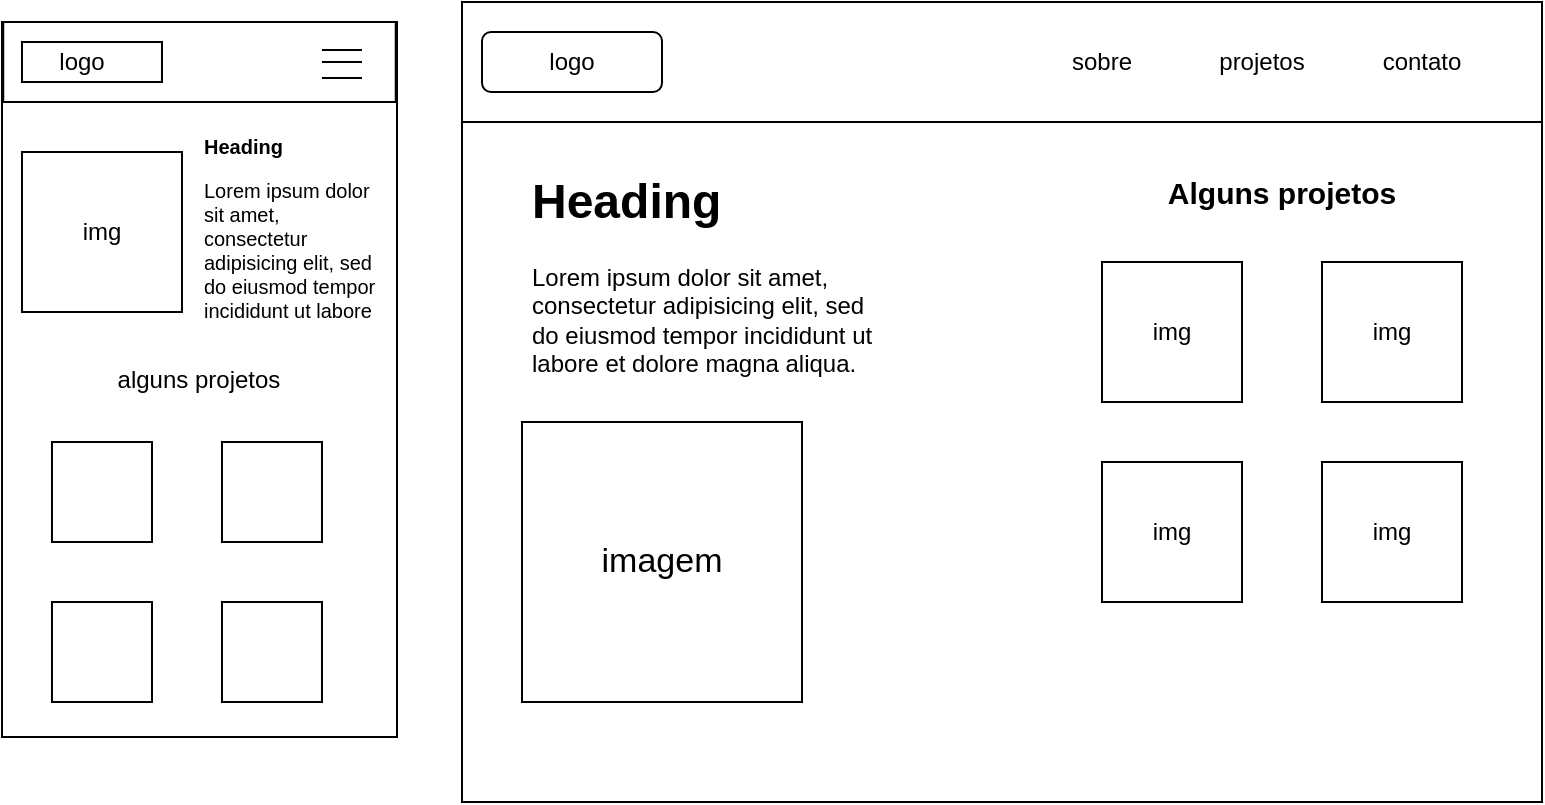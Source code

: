 <mxfile version="22.0.5" type="device">
  <diagram name="Página-1" id="ufiYIo5-88wgFmjDgRed">
    <mxGraphModel dx="880" dy="470" grid="1" gridSize="10" guides="1" tooltips="1" connect="1" arrows="1" fold="1" page="1" pageScale="1" pageWidth="827" pageHeight="1169" math="0" shadow="0">
      <root>
        <mxCell id="0" />
        <mxCell id="1" parent="0" />
        <mxCell id="q0Z4zwptnMeddwgNKQ22-1" value="" style="rounded=0;whiteSpace=wrap;html=1;" vertex="1" parent="1">
          <mxGeometry x="280" y="30" width="540" height="400" as="geometry" />
        </mxCell>
        <mxCell id="q0Z4zwptnMeddwgNKQ22-2" value="" style="rounded=0;whiteSpace=wrap;html=1;" vertex="1" parent="1">
          <mxGeometry x="280" y="30" width="540" height="60" as="geometry" />
        </mxCell>
        <mxCell id="q0Z4zwptnMeddwgNKQ22-3" value="" style="rounded=1;whiteSpace=wrap;html=1;" vertex="1" parent="1">
          <mxGeometry x="290" y="45" width="90" height="30" as="geometry" />
        </mxCell>
        <mxCell id="q0Z4zwptnMeddwgNKQ22-6" value="logo" style="text;html=1;strokeColor=none;fillColor=none;align=center;verticalAlign=middle;whiteSpace=wrap;rounded=0;" vertex="1" parent="1">
          <mxGeometry x="305" y="45" width="60" height="30" as="geometry" />
        </mxCell>
        <mxCell id="q0Z4zwptnMeddwgNKQ22-7" value="sobre" style="text;html=1;strokeColor=none;fillColor=none;align=center;verticalAlign=middle;whiteSpace=wrap;rounded=0;" vertex="1" parent="1">
          <mxGeometry x="570" y="45" width="60" height="30" as="geometry" />
        </mxCell>
        <mxCell id="q0Z4zwptnMeddwgNKQ22-8" value="projetos" style="text;html=1;strokeColor=none;fillColor=none;align=center;verticalAlign=middle;whiteSpace=wrap;rounded=0;" vertex="1" parent="1">
          <mxGeometry x="650" y="45" width="60" height="30" as="geometry" />
        </mxCell>
        <mxCell id="q0Z4zwptnMeddwgNKQ22-9" value="contato" style="text;html=1;strokeColor=none;fillColor=none;align=center;verticalAlign=middle;whiteSpace=wrap;rounded=0;" vertex="1" parent="1">
          <mxGeometry x="730" y="45" width="60" height="30" as="geometry" />
        </mxCell>
        <mxCell id="q0Z4zwptnMeddwgNKQ22-10" value="&lt;h1&gt;Heading&lt;/h1&gt;&lt;p&gt;Lorem ipsum dolor sit amet, consectetur adipisicing elit, sed do eiusmod tempor incididunt ut labore et dolore magna aliqua.&lt;/p&gt;" style="text;html=1;strokeColor=none;fillColor=none;spacing=5;spacingTop=-20;whiteSpace=wrap;overflow=hidden;rounded=0;" vertex="1" parent="1">
          <mxGeometry x="310" y="110" width="190" height="130" as="geometry" />
        </mxCell>
        <mxCell id="q0Z4zwptnMeddwgNKQ22-11" style="edgeStyle=orthogonalEdgeStyle;rounded=0;orthogonalLoop=1;jettySize=auto;html=1;exitX=0.5;exitY=1;exitDx=0;exitDy=0;" edge="1" parent="1" source="q0Z4zwptnMeddwgNKQ22-10" target="q0Z4zwptnMeddwgNKQ22-10">
          <mxGeometry relative="1" as="geometry" />
        </mxCell>
        <mxCell id="q0Z4zwptnMeddwgNKQ22-12" value="" style="whiteSpace=wrap;html=1;aspect=fixed;" vertex="1" parent="1">
          <mxGeometry x="310" y="240" width="140" height="140" as="geometry" />
        </mxCell>
        <mxCell id="q0Z4zwptnMeddwgNKQ22-14" value="&lt;font style=&quot;font-size: 15px;&quot;&gt;&lt;b&gt;Alguns projetos&lt;/b&gt;&lt;/font&gt;" style="text;html=1;strokeColor=none;fillColor=none;align=center;verticalAlign=middle;whiteSpace=wrap;rounded=0;" vertex="1" parent="1">
          <mxGeometry x="630" y="110" width="120" height="30" as="geometry" />
        </mxCell>
        <mxCell id="q0Z4zwptnMeddwgNKQ22-15" value="&lt;font style=&quot;font-size: 17px;&quot;&gt;imagem&lt;/font&gt;" style="text;html=1;strokeColor=none;fillColor=none;align=center;verticalAlign=middle;whiteSpace=wrap;rounded=0;" vertex="1" parent="1">
          <mxGeometry x="350" y="295" width="60" height="30" as="geometry" />
        </mxCell>
        <mxCell id="q0Z4zwptnMeddwgNKQ22-18" value="" style="whiteSpace=wrap;html=1;aspect=fixed;" vertex="1" parent="1">
          <mxGeometry x="600" y="260" width="70" height="70" as="geometry" />
        </mxCell>
        <mxCell id="q0Z4zwptnMeddwgNKQ22-20" value="" style="whiteSpace=wrap;html=1;aspect=fixed;" vertex="1" parent="1">
          <mxGeometry x="710" y="260" width="70" height="70" as="geometry" />
        </mxCell>
        <mxCell id="q0Z4zwptnMeddwgNKQ22-21" value="" style="whiteSpace=wrap;html=1;aspect=fixed;" vertex="1" parent="1">
          <mxGeometry x="710" y="160" width="70" height="70" as="geometry" />
        </mxCell>
        <mxCell id="q0Z4zwptnMeddwgNKQ22-22" value="" style="whiteSpace=wrap;html=1;aspect=fixed;" vertex="1" parent="1">
          <mxGeometry x="600" y="160" width="70" height="70" as="geometry" />
        </mxCell>
        <mxCell id="q0Z4zwptnMeddwgNKQ22-23" value="img" style="text;html=1;strokeColor=none;fillColor=none;align=center;verticalAlign=middle;whiteSpace=wrap;rounded=0;" vertex="1" parent="1">
          <mxGeometry x="605" y="180" width="60" height="30" as="geometry" />
        </mxCell>
        <mxCell id="q0Z4zwptnMeddwgNKQ22-24" value="img" style="text;html=1;strokeColor=none;fillColor=none;align=center;verticalAlign=middle;whiteSpace=wrap;rounded=0;" vertex="1" parent="1">
          <mxGeometry x="715" y="180" width="60" height="30" as="geometry" />
        </mxCell>
        <mxCell id="q0Z4zwptnMeddwgNKQ22-25" value="img" style="text;html=1;strokeColor=none;fillColor=none;align=center;verticalAlign=middle;whiteSpace=wrap;rounded=0;" vertex="1" parent="1">
          <mxGeometry x="715" y="280" width="60" height="30" as="geometry" />
        </mxCell>
        <mxCell id="q0Z4zwptnMeddwgNKQ22-26" value="img" style="text;html=1;strokeColor=none;fillColor=none;align=center;verticalAlign=middle;whiteSpace=wrap;rounded=0;" vertex="1" parent="1">
          <mxGeometry x="605" y="280" width="60" height="30" as="geometry" />
        </mxCell>
        <mxCell id="q0Z4zwptnMeddwgNKQ22-27" value="" style="rounded=0;whiteSpace=wrap;html=1;rotation=90;" vertex="1" parent="1">
          <mxGeometry x="-30" y="120" width="357.5" height="197.5" as="geometry" />
        </mxCell>
        <mxCell id="q0Z4zwptnMeddwgNKQ22-28" value="" style="rounded=0;whiteSpace=wrap;html=1;" vertex="1" parent="1">
          <mxGeometry x="50.62" y="40" width="196.25" height="40" as="geometry" />
        </mxCell>
        <mxCell id="q0Z4zwptnMeddwgNKQ22-29" value="" style="rounded=0;whiteSpace=wrap;html=1;" vertex="1" parent="1">
          <mxGeometry x="59.99" y="50" width="70" height="20" as="geometry" />
        </mxCell>
        <mxCell id="q0Z4zwptnMeddwgNKQ22-30" value="logo" style="text;html=1;strokeColor=none;fillColor=none;align=center;verticalAlign=middle;whiteSpace=wrap;rounded=0;" vertex="1" parent="1">
          <mxGeometry x="59.99" y="45" width="60" height="30" as="geometry" />
        </mxCell>
        <mxCell id="q0Z4zwptnMeddwgNKQ22-36" value="" style="line;strokeWidth=1;fillColor=none;align=left;verticalAlign=middle;spacingTop=-1;spacingLeft=3;spacingRight=3;rotatable=0;labelPosition=right;points=[];portConstraint=eastwest;strokeColor=inherit;" vertex="1" parent="1">
          <mxGeometry x="209.99" y="50" width="20" height="8" as="geometry" />
        </mxCell>
        <mxCell id="q0Z4zwptnMeddwgNKQ22-37" value="" style="line;strokeWidth=1;fillColor=none;align=left;verticalAlign=middle;spacingTop=-1;spacingLeft=3;spacingRight=3;rotatable=0;labelPosition=right;points=[];portConstraint=eastwest;strokeColor=inherit;" vertex="1" parent="1">
          <mxGeometry x="209.99" y="56" width="20" height="8" as="geometry" />
        </mxCell>
        <mxCell id="q0Z4zwptnMeddwgNKQ22-39" value="" style="line;strokeWidth=1;fillColor=none;align=left;verticalAlign=middle;spacingTop=-1;spacingLeft=3;spacingRight=3;rotatable=0;labelPosition=right;points=[];portConstraint=eastwest;strokeColor=inherit;" vertex="1" parent="1">
          <mxGeometry x="209.99" y="64" width="20" height="8" as="geometry" />
        </mxCell>
        <mxCell id="q0Z4zwptnMeddwgNKQ22-40" value="&lt;h1 style=&quot;font-size: 10px;&quot;&gt;&lt;font style=&quot;font-size: 10px;&quot;&gt;Heading&lt;/font&gt;&lt;/h1&gt;&lt;p style=&quot;font-size: 10px;&quot;&gt;&lt;font style=&quot;font-size: 10px;&quot;&gt;Lorem ipsum dolor sit amet, consectetur adipisicing elit, sed do eiusmod tempor incididunt ut labore et dolore magna aliqua.&lt;/font&gt;&lt;/p&gt;" style="text;html=1;strokeColor=none;fillColor=none;spacing=5;spacingTop=-20;whiteSpace=wrap;overflow=hidden;rounded=0;" vertex="1" parent="1">
          <mxGeometry x="145.62" y="100" width="99.37" height="90" as="geometry" />
        </mxCell>
        <mxCell id="q0Z4zwptnMeddwgNKQ22-41" value="" style="whiteSpace=wrap;html=1;aspect=fixed;" vertex="1" parent="1">
          <mxGeometry x="59.99" y="105" width="80" height="80" as="geometry" />
        </mxCell>
        <mxCell id="q0Z4zwptnMeddwgNKQ22-42" value="img" style="text;html=1;strokeColor=none;fillColor=none;align=center;verticalAlign=middle;whiteSpace=wrap;rounded=0;" vertex="1" parent="1">
          <mxGeometry x="69.99" y="130" width="60" height="30" as="geometry" />
        </mxCell>
        <mxCell id="q0Z4zwptnMeddwgNKQ22-43" value="alguns projetos" style="text;html=1;strokeColor=none;fillColor=none;align=center;verticalAlign=middle;whiteSpace=wrap;rounded=0;" vertex="1" parent="1">
          <mxGeometry x="98.25" y="203.75" width="101" height="30" as="geometry" />
        </mxCell>
        <mxCell id="q0Z4zwptnMeddwgNKQ22-44" value="" style="whiteSpace=wrap;html=1;aspect=fixed;" vertex="1" parent="1">
          <mxGeometry x="74.99" y="250" width="50" height="50" as="geometry" />
        </mxCell>
        <mxCell id="q0Z4zwptnMeddwgNKQ22-45" value="" style="whiteSpace=wrap;html=1;aspect=fixed;" vertex="1" parent="1">
          <mxGeometry x="159.99" y="330" width="50" height="50" as="geometry" />
        </mxCell>
        <mxCell id="q0Z4zwptnMeddwgNKQ22-46" value="" style="whiteSpace=wrap;html=1;aspect=fixed;" vertex="1" parent="1">
          <mxGeometry x="74.99" y="330" width="50" height="50" as="geometry" />
        </mxCell>
        <mxCell id="q0Z4zwptnMeddwgNKQ22-47" value="" style="whiteSpace=wrap;html=1;aspect=fixed;" vertex="1" parent="1">
          <mxGeometry x="159.99" y="250" width="50" height="50" as="geometry" />
        </mxCell>
      </root>
    </mxGraphModel>
  </diagram>
</mxfile>
